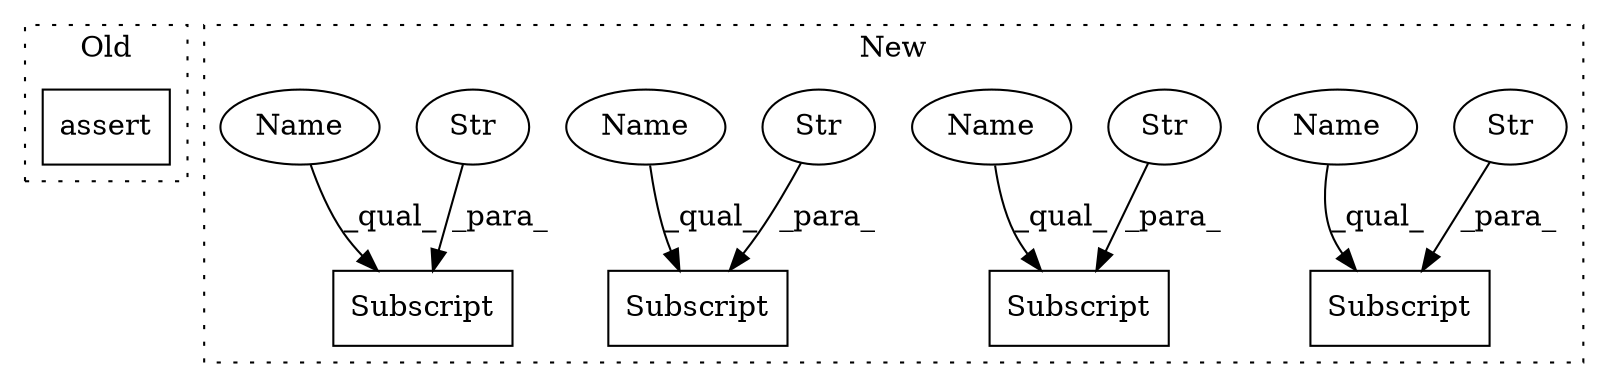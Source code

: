 digraph G {
subgraph cluster0 {
1 [label="assert" a="65" s="73918" l="7" shape="box"];
label = "Old";
style="dotted";
}
subgraph cluster1 {
2 [label="Subscript" a="63" s="11363,0" l="81,0" shape="box"];
3 [label="Str" a="66" s="11370" l="73" shape="ellipse"];
4 [label="Subscript" a="63" s="10832,0" l="95,0" shape="box"];
5 [label="Str" a="66" s="10839" l="87" shape="ellipse"];
6 [label="Subscript" a="63" s="11464,0" l="83,0" shape="box"];
7 [label="Str" a="66" s="11471" l="75" shape="ellipse"];
8 [label="Subscript" a="63" s="11055,0" l="96,0" shape="box"];
9 [label="Str" a="66" s="11062" l="88" shape="ellipse"];
10 [label="Name" a="87" s="11055" l="6" shape="ellipse"];
11 [label="Name" a="87" s="10832" l="6" shape="ellipse"];
12 [label="Name" a="87" s="11464" l="6" shape="ellipse"];
13 [label="Name" a="87" s="11363" l="6" shape="ellipse"];
label = "New";
style="dotted";
}
3 -> 2 [label="_para_"];
5 -> 4 [label="_para_"];
7 -> 6 [label="_para_"];
9 -> 8 [label="_para_"];
10 -> 8 [label="_qual_"];
11 -> 4 [label="_qual_"];
12 -> 6 [label="_qual_"];
13 -> 2 [label="_qual_"];
}